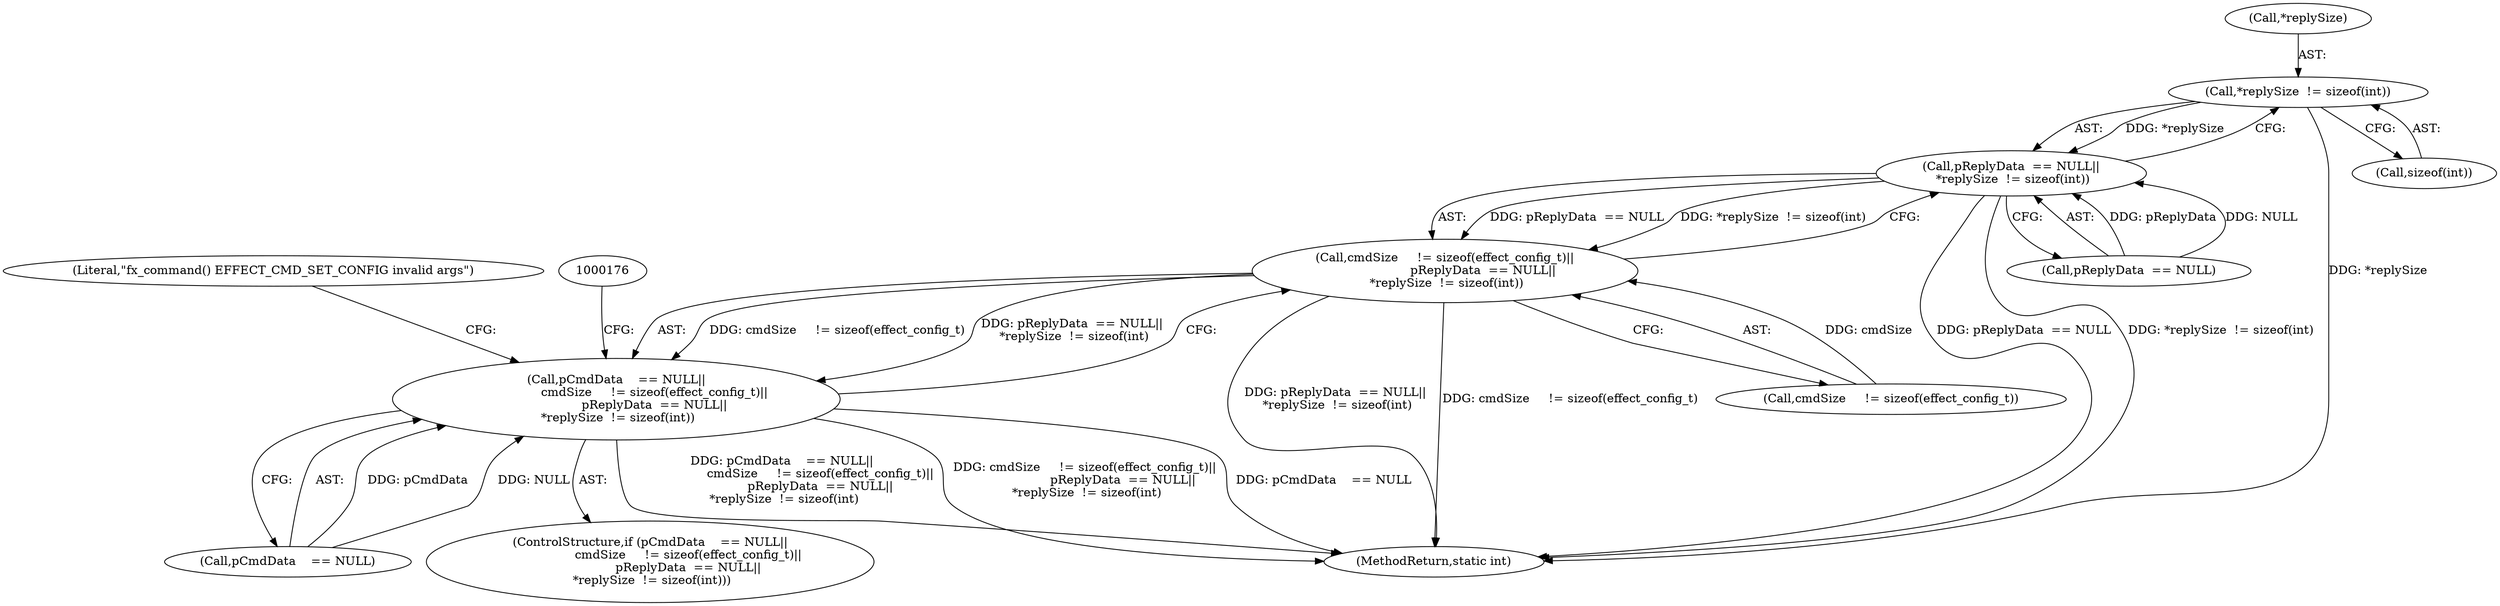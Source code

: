 digraph "0_Android_073a80800f341325932c66818ce4302b312909a4_0@API" {
"1000162" [label="(Call,*replySize  != sizeof(int))"];
"1000158" [label="(Call,pReplyData  == NULL||\n *replySize  != sizeof(int))"];
"1000153" [label="(Call,cmdSize     != sizeof(effect_config_t)||\n                    pReplyData  == NULL||\n *replySize  != sizeof(int))"];
"1000149" [label="(Call,pCmdData    == NULL||\n                    cmdSize     != sizeof(effect_config_t)||\n                    pReplyData  == NULL||\n *replySize  != sizeof(int))"];
"1000169" [label="(Literal,\"fx_command() EFFECT_CMD_SET_CONFIG invalid args\")"];
"1000487" [label="(MethodReturn,static int)"];
"1000165" [label="(Call,sizeof(int))"];
"1000159" [label="(Call,pReplyData  == NULL)"];
"1000150" [label="(Call,pCmdData    == NULL)"];
"1000149" [label="(Call,pCmdData    == NULL||\n                    cmdSize     != sizeof(effect_config_t)||\n                    pReplyData  == NULL||\n *replySize  != sizeof(int))"];
"1000158" [label="(Call,pReplyData  == NULL||\n *replySize  != sizeof(int))"];
"1000153" [label="(Call,cmdSize     != sizeof(effect_config_t)||\n                    pReplyData  == NULL||\n *replySize  != sizeof(int))"];
"1000162" [label="(Call,*replySize  != sizeof(int))"];
"1000148" [label="(ControlStructure,if (pCmdData    == NULL||\n                    cmdSize     != sizeof(effect_config_t)||\n                    pReplyData  == NULL||\n *replySize  != sizeof(int)))"];
"1000163" [label="(Call,*replySize)"];
"1000154" [label="(Call,cmdSize     != sizeof(effect_config_t))"];
"1000162" -> "1000158"  [label="AST: "];
"1000162" -> "1000165"  [label="CFG: "];
"1000163" -> "1000162"  [label="AST: "];
"1000165" -> "1000162"  [label="AST: "];
"1000158" -> "1000162"  [label="CFG: "];
"1000162" -> "1000487"  [label="DDG: *replySize"];
"1000162" -> "1000158"  [label="DDG: *replySize"];
"1000158" -> "1000153"  [label="AST: "];
"1000158" -> "1000159"  [label="CFG: "];
"1000159" -> "1000158"  [label="AST: "];
"1000153" -> "1000158"  [label="CFG: "];
"1000158" -> "1000487"  [label="DDG: pReplyData  == NULL"];
"1000158" -> "1000487"  [label="DDG: *replySize  != sizeof(int)"];
"1000158" -> "1000153"  [label="DDG: pReplyData  == NULL"];
"1000158" -> "1000153"  [label="DDG: *replySize  != sizeof(int)"];
"1000159" -> "1000158"  [label="DDG: pReplyData"];
"1000159" -> "1000158"  [label="DDG: NULL"];
"1000153" -> "1000149"  [label="AST: "];
"1000153" -> "1000154"  [label="CFG: "];
"1000154" -> "1000153"  [label="AST: "];
"1000149" -> "1000153"  [label="CFG: "];
"1000153" -> "1000487"  [label="DDG: pReplyData  == NULL||\n *replySize  != sizeof(int)"];
"1000153" -> "1000487"  [label="DDG: cmdSize     != sizeof(effect_config_t)"];
"1000153" -> "1000149"  [label="DDG: cmdSize     != sizeof(effect_config_t)"];
"1000153" -> "1000149"  [label="DDG: pReplyData  == NULL||\n *replySize  != sizeof(int)"];
"1000154" -> "1000153"  [label="DDG: cmdSize"];
"1000149" -> "1000148"  [label="AST: "];
"1000149" -> "1000150"  [label="CFG: "];
"1000150" -> "1000149"  [label="AST: "];
"1000169" -> "1000149"  [label="CFG: "];
"1000176" -> "1000149"  [label="CFG: "];
"1000149" -> "1000487"  [label="DDG: pCmdData    == NULL||\n                    cmdSize     != sizeof(effect_config_t)||\n                    pReplyData  == NULL||\n *replySize  != sizeof(int)"];
"1000149" -> "1000487"  [label="DDG: cmdSize     != sizeof(effect_config_t)||\n                    pReplyData  == NULL||\n *replySize  != sizeof(int)"];
"1000149" -> "1000487"  [label="DDG: pCmdData    == NULL"];
"1000150" -> "1000149"  [label="DDG: pCmdData"];
"1000150" -> "1000149"  [label="DDG: NULL"];
}
